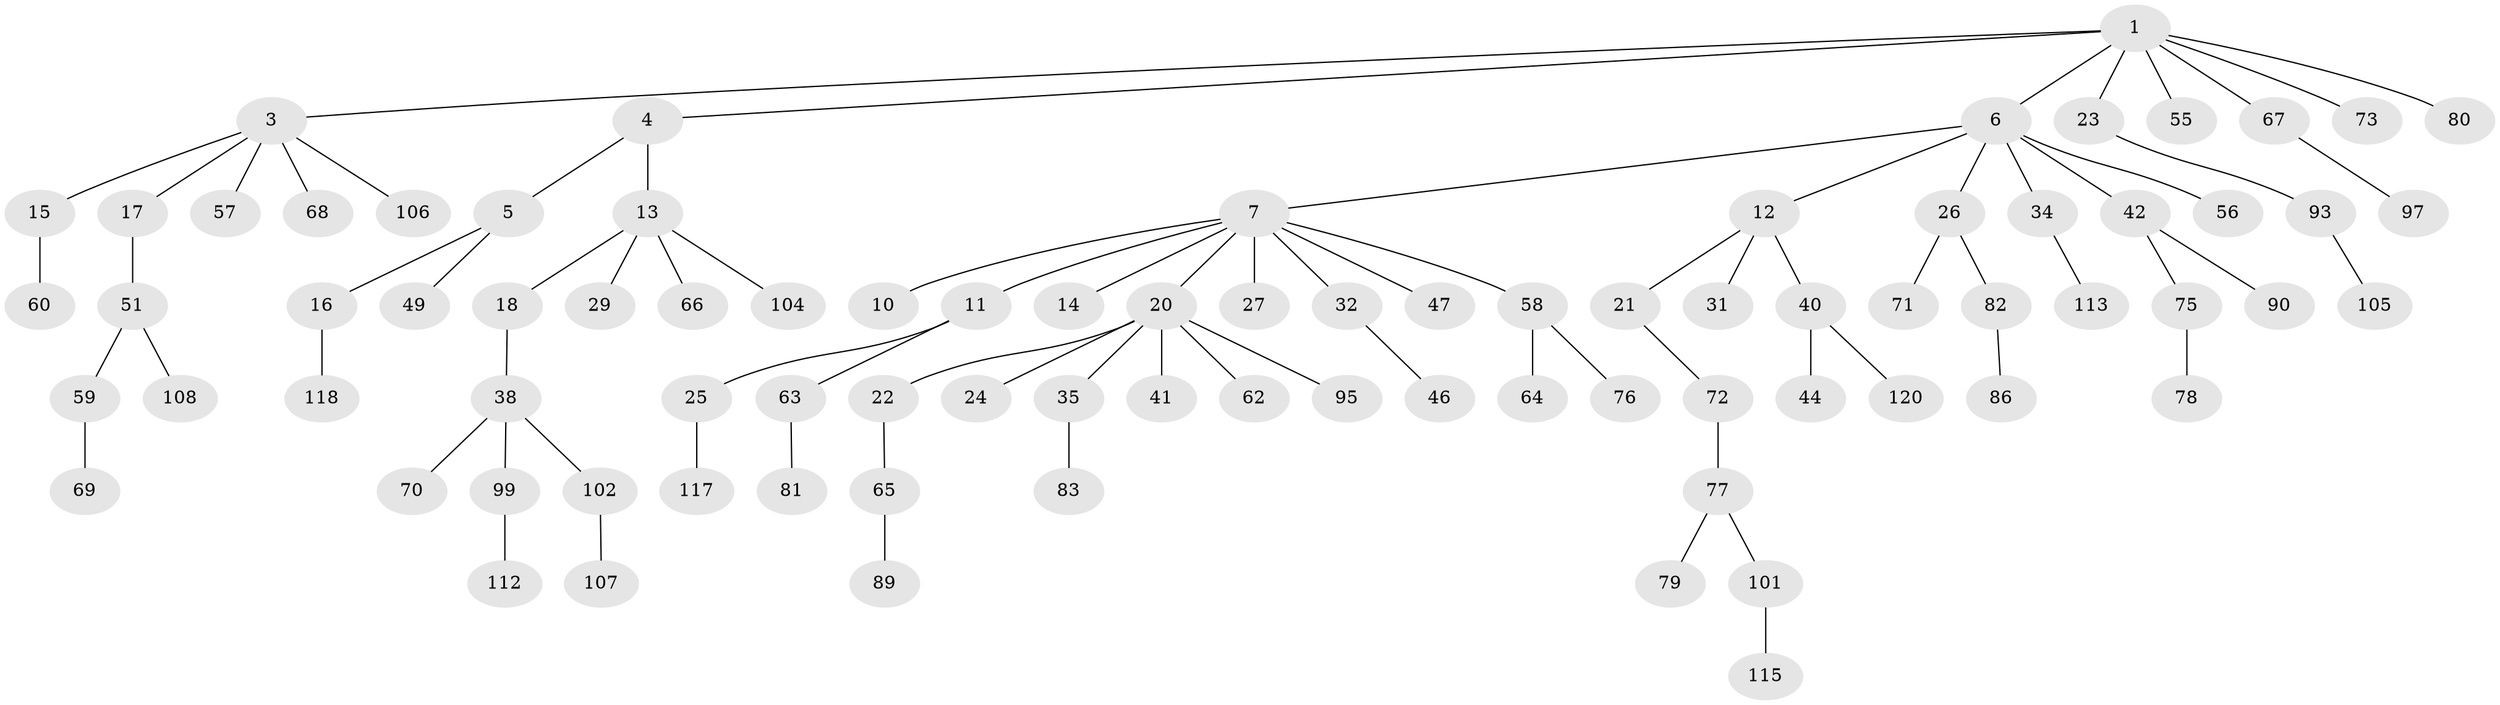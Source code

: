 // Generated by graph-tools (version 1.1) at 2025/24/03/03/25 07:24:06]
// undirected, 84 vertices, 83 edges
graph export_dot {
graph [start="1"]
  node [color=gray90,style=filled];
  1 [super="+2"];
  3;
  4;
  5;
  6 [super="+8"];
  7 [super="+9"];
  10 [super="+19"];
  11 [super="+48"];
  12 [super="+61"];
  13 [super="+91"];
  14;
  15 [super="+43"];
  16 [super="+30"];
  17 [super="+110"];
  18;
  20 [super="+52"];
  21 [super="+54"];
  22 [super="+28"];
  23 [super="+36"];
  24 [super="+88"];
  25 [super="+37"];
  26 [super="+50"];
  27;
  29 [super="+33"];
  31;
  32;
  34 [super="+98"];
  35;
  38 [super="+39"];
  40 [super="+92"];
  41;
  42 [super="+45"];
  44;
  46;
  47;
  49;
  51 [super="+53"];
  55;
  56 [super="+103"];
  57;
  58 [super="+74"];
  59 [super="+96"];
  60 [super="+87"];
  62 [super="+84"];
  63 [super="+94"];
  64 [super="+85"];
  65 [super="+114"];
  66;
  67;
  68;
  69;
  70;
  71;
  72;
  73;
  75;
  76 [super="+109"];
  77 [super="+116"];
  78 [super="+111"];
  79;
  80;
  81;
  82;
  83;
  86;
  89;
  90;
  93;
  95;
  97 [super="+119"];
  99 [super="+100"];
  101;
  102;
  104;
  105;
  106;
  107;
  108;
  112;
  113;
  115;
  117;
  118;
  120;
  1 -- 3;
  1 -- 4;
  1 -- 6;
  1 -- 73;
  1 -- 80;
  1 -- 67;
  1 -- 23;
  1 -- 55;
  3 -- 15;
  3 -- 17;
  3 -- 57;
  3 -- 68;
  3 -- 106;
  4 -- 5;
  4 -- 13;
  5 -- 16;
  5 -- 49;
  6 -- 7;
  6 -- 12;
  6 -- 34;
  6 -- 42;
  6 -- 56;
  6 -- 26;
  7 -- 14;
  7 -- 20;
  7 -- 32;
  7 -- 47;
  7 -- 58;
  7 -- 11;
  7 -- 10;
  7 -- 27;
  11 -- 25;
  11 -- 63;
  12 -- 21;
  12 -- 31;
  12 -- 40;
  13 -- 18;
  13 -- 29;
  13 -- 66;
  13 -- 104;
  15 -- 60;
  16 -- 118;
  17 -- 51;
  18 -- 38;
  20 -- 22;
  20 -- 24;
  20 -- 35;
  20 -- 41;
  20 -- 62;
  20 -- 95;
  21 -- 72;
  22 -- 65;
  23 -- 93;
  25 -- 117;
  26 -- 71;
  26 -- 82;
  32 -- 46;
  34 -- 113;
  35 -- 83;
  38 -- 70;
  38 -- 99;
  38 -- 102;
  40 -- 44;
  40 -- 120;
  42 -- 75;
  42 -- 90;
  51 -- 59;
  51 -- 108;
  58 -- 64;
  58 -- 76;
  59 -- 69;
  63 -- 81;
  65 -- 89;
  67 -- 97;
  72 -- 77;
  75 -- 78;
  77 -- 79;
  77 -- 101;
  82 -- 86;
  93 -- 105;
  99 -- 112;
  101 -- 115;
  102 -- 107;
}
